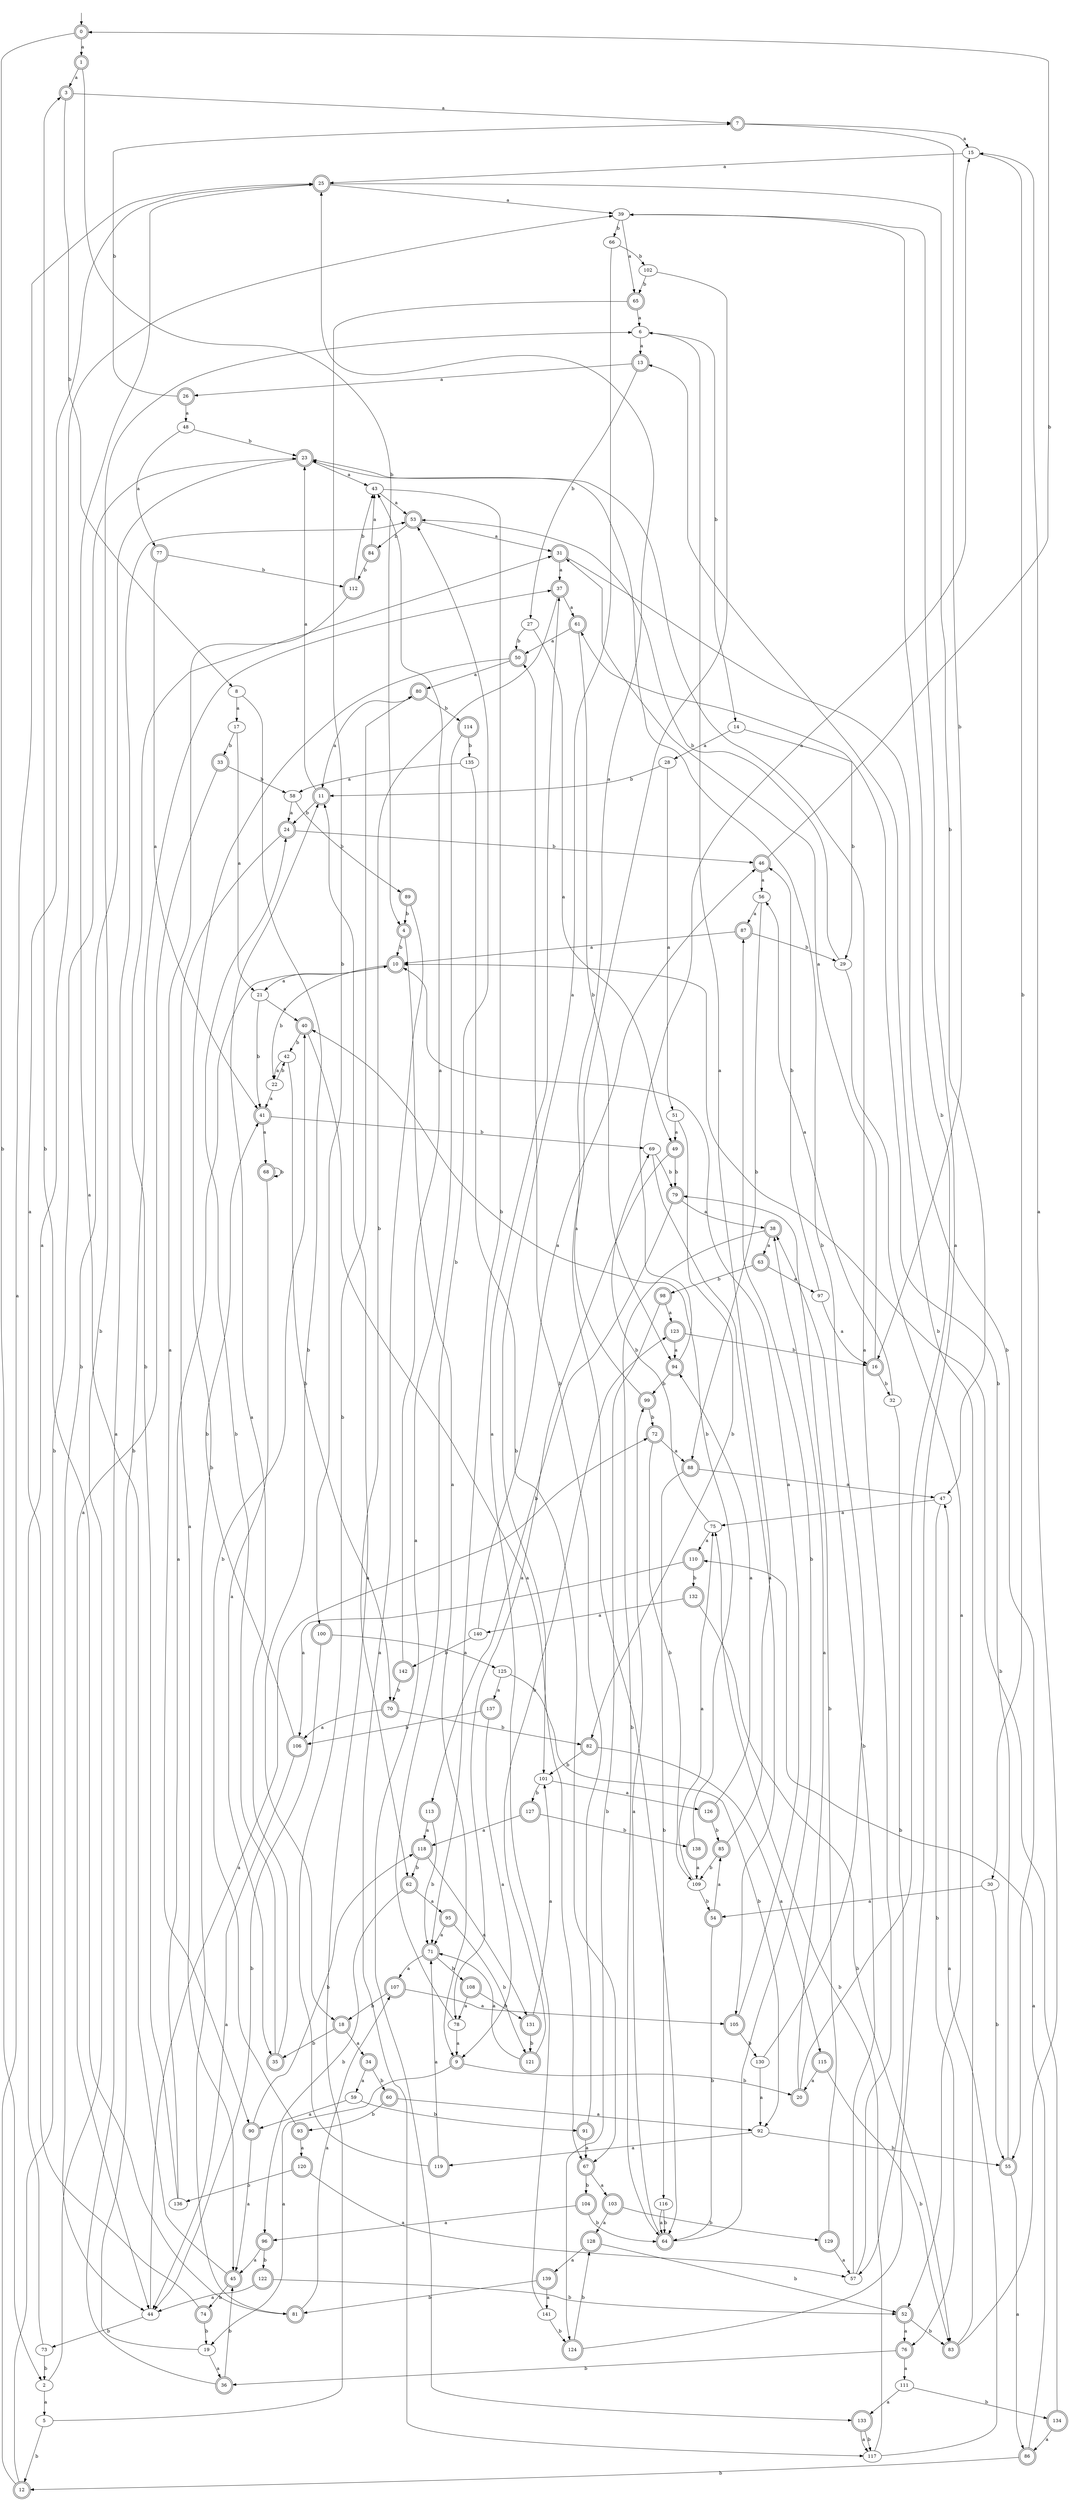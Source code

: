 digraph RandomDFA {
  __start0 [label="", shape=none];
  __start0 -> 0 [label=""];
  0 [shape=circle] [shape=doublecircle]
  0 -> 1 [label="a"]
  0 -> 2 [label="b"]
  1 [shape=doublecircle]
  1 -> 3 [label="a"]
  1 -> 4 [label="b"]
  2
  2 -> 5 [label="a"]
  2 -> 6 [label="b"]
  3 [shape=doublecircle]
  3 -> 7 [label="a"]
  3 -> 8 [label="b"]
  4 [shape=doublecircle]
  4 -> 9 [label="a"]
  4 -> 10 [label="b"]
  5
  5 -> 11 [label="a"]
  5 -> 12 [label="b"]
  6
  6 -> 13 [label="a"]
  6 -> 14 [label="b"]
  7 [shape=doublecircle]
  7 -> 15 [label="a"]
  7 -> 16 [label="b"]
  8
  8 -> 17 [label="a"]
  8 -> 18 [label="b"]
  9 [shape=doublecircle]
  9 -> 19 [label="a"]
  9 -> 20 [label="b"]
  10 [shape=doublecircle]
  10 -> 21 [label="a"]
  10 -> 22 [label="b"]
  11 [shape=doublecircle]
  11 -> 23 [label="a"]
  11 -> 24 [label="b"]
  12 [shape=doublecircle]
  12 -> 25 [label="a"]
  12 -> 23 [label="b"]
  13 [shape=doublecircle]
  13 -> 26 [label="a"]
  13 -> 27 [label="b"]
  14
  14 -> 28 [label="a"]
  14 -> 29 [label="b"]
  15
  15 -> 25 [label="a"]
  15 -> 30 [label="b"]
  16 [shape=doublecircle]
  16 -> 31 [label="a"]
  16 -> 32 [label="b"]
  17
  17 -> 21 [label="a"]
  17 -> 33 [label="b"]
  18 [shape=doublecircle]
  18 -> 34 [label="a"]
  18 -> 35 [label="b"]
  19
  19 -> 36 [label="a"]
  19 -> 37 [label="b"]
  20 [shape=doublecircle]
  20 -> 38 [label="a"]
  20 -> 39 [label="b"]
  21
  21 -> 40 [label="a"]
  21 -> 41 [label="b"]
  22
  22 -> 41 [label="a"]
  22 -> 42 [label="b"]
  23 [shape=doublecircle]
  23 -> 43 [label="a"]
  23 -> 44 [label="b"]
  24 [shape=doublecircle]
  24 -> 45 [label="a"]
  24 -> 46 [label="b"]
  25 [shape=doublecircle]
  25 -> 39 [label="a"]
  25 -> 47 [label="b"]
  26 [shape=doublecircle]
  26 -> 48 [label="a"]
  26 -> 7 [label="b"]
  27
  27 -> 49 [label="a"]
  27 -> 50 [label="b"]
  28
  28 -> 51 [label="a"]
  28 -> 11 [label="b"]
  29
  29 -> 52 [label="a"]
  29 -> 53 [label="b"]
  30
  30 -> 54 [label="a"]
  30 -> 55 [label="b"]
  31 [shape=doublecircle]
  31 -> 37 [label="a"]
  31 -> 55 [label="b"]
  32
  32 -> 56 [label="a"]
  32 -> 57 [label="b"]
  33 [shape=doublecircle]
  33 -> 44 [label="a"]
  33 -> 58 [label="b"]
  34 [shape=doublecircle]
  34 -> 59 [label="a"]
  34 -> 60 [label="b"]
  35 [shape=doublecircle]
  35 -> 11 [label="a"]
  35 -> 24 [label="b"]
  36 [shape=doublecircle]
  36 -> 53 [label="a"]
  36 -> 45 [label="b"]
  37 [shape=doublecircle]
  37 -> 61 [label="a"]
  37 -> 62 [label="b"]
  38 [shape=doublecircle]
  38 -> 63 [label="a"]
  38 -> 64 [label="b"]
  39
  39 -> 65 [label="a"]
  39 -> 66 [label="b"]
  40 [shape=doublecircle]
  40 -> 67 [label="a"]
  40 -> 42 [label="b"]
  41 [shape=doublecircle]
  41 -> 68 [label="a"]
  41 -> 69 [label="b"]
  42
  42 -> 22 [label="a"]
  42 -> 70 [label="b"]
  43
  43 -> 53 [label="a"]
  43 -> 71 [label="b"]
  44
  44 -> 72 [label="a"]
  44 -> 73 [label="b"]
  45 [shape=doublecircle]
  45 -> 25 [label="a"]
  45 -> 74 [label="b"]
  46 [shape=doublecircle]
  46 -> 56 [label="a"]
  46 -> 0 [label="b"]
  47
  47 -> 75 [label="a"]
  47 -> 76 [label="b"]
  48
  48 -> 77 [label="a"]
  48 -> 23 [label="b"]
  49 [shape=doublecircle]
  49 -> 78 [label="a"]
  49 -> 79 [label="b"]
  50 [shape=doublecircle]
  50 -> 80 [label="a"]
  50 -> 81 [label="b"]
  51
  51 -> 49 [label="a"]
  51 -> 82 [label="b"]
  52 [shape=doublecircle]
  52 -> 76 [label="a"]
  52 -> 83 [label="b"]
  53 [shape=doublecircle]
  53 -> 31 [label="a"]
  53 -> 84 [label="b"]
  54 [shape=doublecircle]
  54 -> 85 [label="a"]
  54 -> 64 [label="b"]
  55 [shape=doublecircle]
  55 -> 86 [label="a"]
  55 -> 61 [label="b"]
  56
  56 -> 87 [label="a"]
  56 -> 88 [label="b"]
  57
  57 -> 23 [label="a"]
  57 -> 38 [label="b"]
  58
  58 -> 24 [label="a"]
  58 -> 89 [label="b"]
  59
  59 -> 90 [label="a"]
  59 -> 91 [label="b"]
  60 [shape=doublecircle]
  60 -> 92 [label="a"]
  60 -> 93 [label="b"]
  61 [shape=doublecircle]
  61 -> 50 [label="a"]
  61 -> 94 [label="b"]
  62 [shape=doublecircle]
  62 -> 95 [label="a"]
  62 -> 96 [label="b"]
  63 [shape=doublecircle]
  63 -> 97 [label="a"]
  63 -> 98 [label="b"]
  64 [shape=doublecircle]
  64 -> 99 [label="a"]
  64 -> 87 [label="b"]
  65 [shape=doublecircle]
  65 -> 6 [label="a"]
  65 -> 100 [label="b"]
  66
  66 -> 101 [label="a"]
  66 -> 102 [label="b"]
  67 [shape=doublecircle]
  67 -> 103 [label="a"]
  67 -> 104 [label="b"]
  68 [shape=doublecircle]
  68 -> 35 [label="a"]
  68 -> 68 [label="b"]
  69
  69 -> 105 [label="a"]
  69 -> 79 [label="b"]
  70 [shape=doublecircle]
  70 -> 106 [label="a"]
  70 -> 82 [label="b"]
  71 [shape=doublecircle]
  71 -> 107 [label="a"]
  71 -> 108 [label="b"]
  72 [shape=doublecircle]
  72 -> 88 [label="a"]
  72 -> 109 [label="b"]
  73
  73 -> 39 [label="a"]
  73 -> 2 [label="b"]
  74 [shape=doublecircle]
  74 -> 25 [label="a"]
  74 -> 19 [label="b"]
  75
  75 -> 110 [label="a"]
  75 -> 69 [label="b"]
  76 [shape=doublecircle]
  76 -> 111 [label="a"]
  76 -> 36 [label="b"]
  77 [shape=doublecircle]
  77 -> 41 [label="a"]
  77 -> 112 [label="b"]
  78
  78 -> 9 [label="a"]
  78 -> 53 [label="b"]
  79 [shape=doublecircle]
  79 -> 38 [label="a"]
  79 -> 113 [label="b"]
  80 [shape=doublecircle]
  80 -> 11 [label="a"]
  80 -> 114 [label="b"]
  81 [shape=doublecircle]
  81 -> 107 [label="a"]
  81 -> 3 [label="b"]
  82 [shape=doublecircle]
  82 -> 115 [label="a"]
  82 -> 101 [label="b"]
  83 [shape=doublecircle]
  83 -> 15 [label="a"]
  83 -> 13 [label="b"]
  84 [shape=doublecircle]
  84 -> 43 [label="a"]
  84 -> 112 [label="b"]
  85 [shape=doublecircle]
  85 -> 6 [label="a"]
  85 -> 109 [label="b"]
  86 [shape=doublecircle]
  86 -> 110 [label="a"]
  86 -> 12 [label="b"]
  87 [shape=doublecircle]
  87 -> 10 [label="a"]
  87 -> 29 [label="b"]
  88 [shape=doublecircle]
  88 -> 47 [label="a"]
  88 -> 116 [label="b"]
  89 [shape=doublecircle]
  89 -> 117 [label="a"]
  89 -> 4 [label="b"]
  90 [shape=doublecircle]
  90 -> 45 [label="a"]
  90 -> 118 [label="b"]
  91 [shape=doublecircle]
  91 -> 67 [label="a"]
  91 -> 50 [label="b"]
  92
  92 -> 119 [label="a"]
  92 -> 55 [label="b"]
  93 [shape=doublecircle]
  93 -> 120 [label="a"]
  93 -> 40 [label="b"]
  94 [shape=doublecircle]
  94 -> 15 [label="a"]
  94 -> 99 [label="b"]
  95 [shape=doublecircle]
  95 -> 71 [label="a"]
  95 -> 121 [label="b"]
  96 [shape=doublecircle]
  96 -> 45 [label="a"]
  96 -> 122 [label="b"]
  97
  97 -> 16 [label="a"]
  97 -> 46 [label="b"]
  98 [shape=doublecircle]
  98 -> 123 [label="a"]
  98 -> 124 [label="b"]
  99 [shape=doublecircle]
  99 -> 25 [label="a"]
  99 -> 72 [label="b"]
  100 [shape=doublecircle]
  100 -> 125 [label="a"]
  100 -> 44 [label="b"]
  101
  101 -> 126 [label="a"]
  101 -> 127 [label="b"]
  102
  102 -> 64 [label="a"]
  102 -> 65 [label="b"]
  103 [shape=doublecircle]
  103 -> 128 [label="a"]
  103 -> 129 [label="b"]
  104 [shape=doublecircle]
  104 -> 96 [label="a"]
  104 -> 64 [label="b"]
  105 [shape=doublecircle]
  105 -> 10 [label="a"]
  105 -> 130 [label="b"]
  106 [shape=doublecircle]
  106 -> 44 [label="a"]
  106 -> 41 [label="b"]
  107 [shape=doublecircle]
  107 -> 105 [label="a"]
  107 -> 18 [label="b"]
  108 [shape=doublecircle]
  108 -> 78 [label="a"]
  108 -> 131 [label="b"]
  109
  109 -> 75 [label="a"]
  109 -> 54 [label="b"]
  110 [shape=doublecircle]
  110 -> 106 [label="a"]
  110 -> 132 [label="b"]
  111
  111 -> 133 [label="a"]
  111 -> 134 [label="b"]
  112 [shape=doublecircle]
  112 -> 90 [label="a"]
  112 -> 43 [label="b"]
  113 [shape=doublecircle]
  113 -> 118 [label="a"]
  113 -> 71 [label="b"]
  114 [shape=doublecircle]
  114 -> 133 [label="a"]
  114 -> 135 [label="b"]
  115 [shape=doublecircle]
  115 -> 20 [label="a"]
  115 -> 83 [label="b"]
  116
  116 -> 64 [label="a"]
  116 -> 64 [label="b"]
  117
  117 -> 47 [label="a"]
  117 -> 75 [label="b"]
  118 [shape=doublecircle]
  118 -> 131 [label="a"]
  118 -> 62 [label="b"]
  119 [shape=doublecircle]
  119 -> 71 [label="a"]
  119 -> 80 [label="b"]
  120 [shape=doublecircle]
  120 -> 57 [label="a"]
  120 -> 136 [label="b"]
  121 [shape=doublecircle]
  121 -> 71 [label="a"]
  121 -> 123 [label="b"]
  122 [shape=doublecircle]
  122 -> 44 [label="a"]
  122 -> 52 [label="b"]
  123 [shape=doublecircle]
  123 -> 94 [label="a"]
  123 -> 16 [label="b"]
  124 [shape=doublecircle]
  124 -> 39 [label="a"]
  124 -> 128 [label="b"]
  125
  125 -> 137 [label="a"]
  125 -> 92 [label="b"]
  126 [shape=doublecircle]
  126 -> 94 [label="a"]
  126 -> 85 [label="b"]
  127 [shape=doublecircle]
  127 -> 118 [label="a"]
  127 -> 138 [label="b"]
  128 [shape=doublecircle]
  128 -> 139 [label="a"]
  128 -> 52 [label="b"]
  129 [shape=doublecircle]
  129 -> 57 [label="a"]
  129 -> 79 [label="b"]
  130
  130 -> 92 [label="a"]
  130 -> 23 [label="b"]
  131 [shape=doublecircle]
  131 -> 101 [label="a"]
  131 -> 121 [label="b"]
  132 [shape=doublecircle]
  132 -> 140 [label="a"]
  132 -> 83 [label="b"]
  133 [shape=doublecircle]
  133 -> 117 [label="a"]
  133 -> 117 [label="b"]
  134 [shape=doublecircle]
  134 -> 86 [label="a"]
  134 -> 10 [label="b"]
  135
  135 -> 58 [label="a"]
  135 -> 67 [label="b"]
  136
  136 -> 10 [label="a"]
  136 -> 31 [label="b"]
  137 [shape=doublecircle]
  137 -> 9 [label="a"]
  137 -> 106 [label="b"]
  138 [shape=doublecircle]
  138 -> 109 [label="a"]
  138 -> 40 [label="b"]
  139 [shape=doublecircle]
  139 -> 141 [label="a"]
  139 -> 81 [label="b"]
  140
  140 -> 46 [label="a"]
  140 -> 142 [label="b"]
  141
  141 -> 37 [label="a"]
  141 -> 124 [label="b"]
  142 [shape=doublecircle]
  142 -> 43 [label="a"]
  142 -> 70 [label="b"]
}
